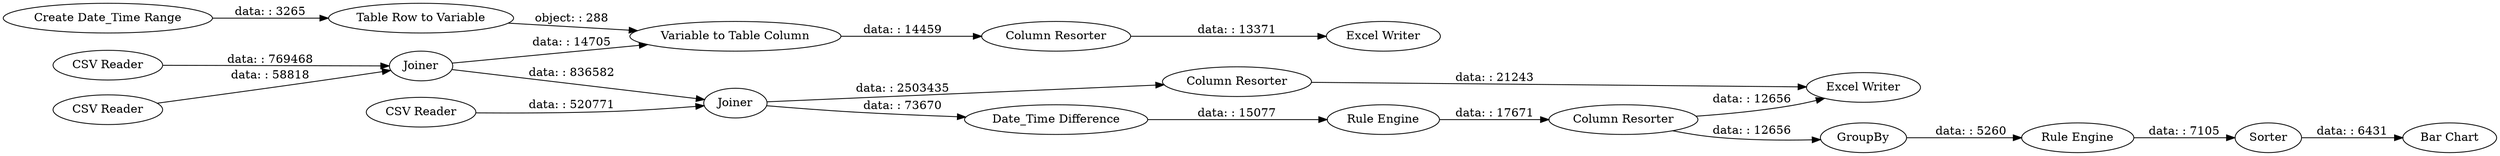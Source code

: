 digraph {
	"-687342856469417456_5" [label=Joiner]
	"-687342856469417456_9" [label="Variable to Table Column"]
	"-687342856469417456_11" [label="Column Resorter"]
	"-687342856469417456_10" [label="Table Row to Variable"]
	"-687342856469417456_20" [label="Excel Writer"]
	"-687342856469417456_22" [label="Bar Chart"]
	"-687342856469417456_6" [label="Column Resorter"]
	"-687342856469417456_7" [label="Create Date_Time Range"]
	"-687342856469417456_4" [label=Joiner]
	"-687342856469417456_15" [label="Rule Engine"]
	"1511607645337194091_23" [label="Rule Engine"]
	"1511607645337194091_21" [label=GroupBy]
	"-687342856469417456_16" [label="Column Resorter"]
	"-687342856469417456_3" [label="CSV Reader"]
	"-687342856469417456_2" [label="CSV Reader"]
	"-687342856469417456_17" [label="Excel Writer"]
	"-687342856469417456_1" [label="CSV Reader"]
	"-687342856469417456_14" [label="Date_Time Difference"]
	"1511607645337194091_24" [label=Sorter]
	"1511607645337194091_23" -> "1511607645337194091_24" [label="data: : 7105"]
	"-687342856469417456_14" -> "-687342856469417456_15" [label="data: : 15077"]
	"-687342856469417456_7" -> "-687342856469417456_10" [label="data: : 3265"]
	"-687342856469417456_11" -> "-687342856469417456_20" [label="data: : 13371"]
	"-687342856469417456_4" -> "-687342856469417456_9" [label="data: : 14705"]
	"-687342856469417456_6" -> "-687342856469417456_17" [label="data: : 21243"]
	"-687342856469417456_5" -> "-687342856469417456_14" [label="data: : 73670"]
	"-687342856469417456_9" -> "-687342856469417456_11" [label="data: : 14459"]
	"-687342856469417456_10" -> "-687342856469417456_9" [label="object: : 288"]
	"-687342856469417456_4" -> "-687342856469417456_5" [label="data: : 836582"]
	"-687342856469417456_16" -> "1511607645337194091_21" [label="data: : 12656"]
	"-687342856469417456_15" -> "-687342856469417456_16" [label="data: : 17671"]
	"1511607645337194091_24" -> "-687342856469417456_22" [label="data: : 6431"]
	"-687342856469417456_16" -> "-687342856469417456_17" [label="data: : 12656"]
	"1511607645337194091_21" -> "1511607645337194091_23" [label="data: : 5260"]
	"-687342856469417456_5" -> "-687342856469417456_6" [label="data: : 2503435"]
	"-687342856469417456_1" -> "-687342856469417456_5" [label="data: : 520771"]
	"-687342856469417456_2" -> "-687342856469417456_4" [label="data: : 58818"]
	"-687342856469417456_3" -> "-687342856469417456_4" [label="data: : 769468"]
	rankdir=LR
}
